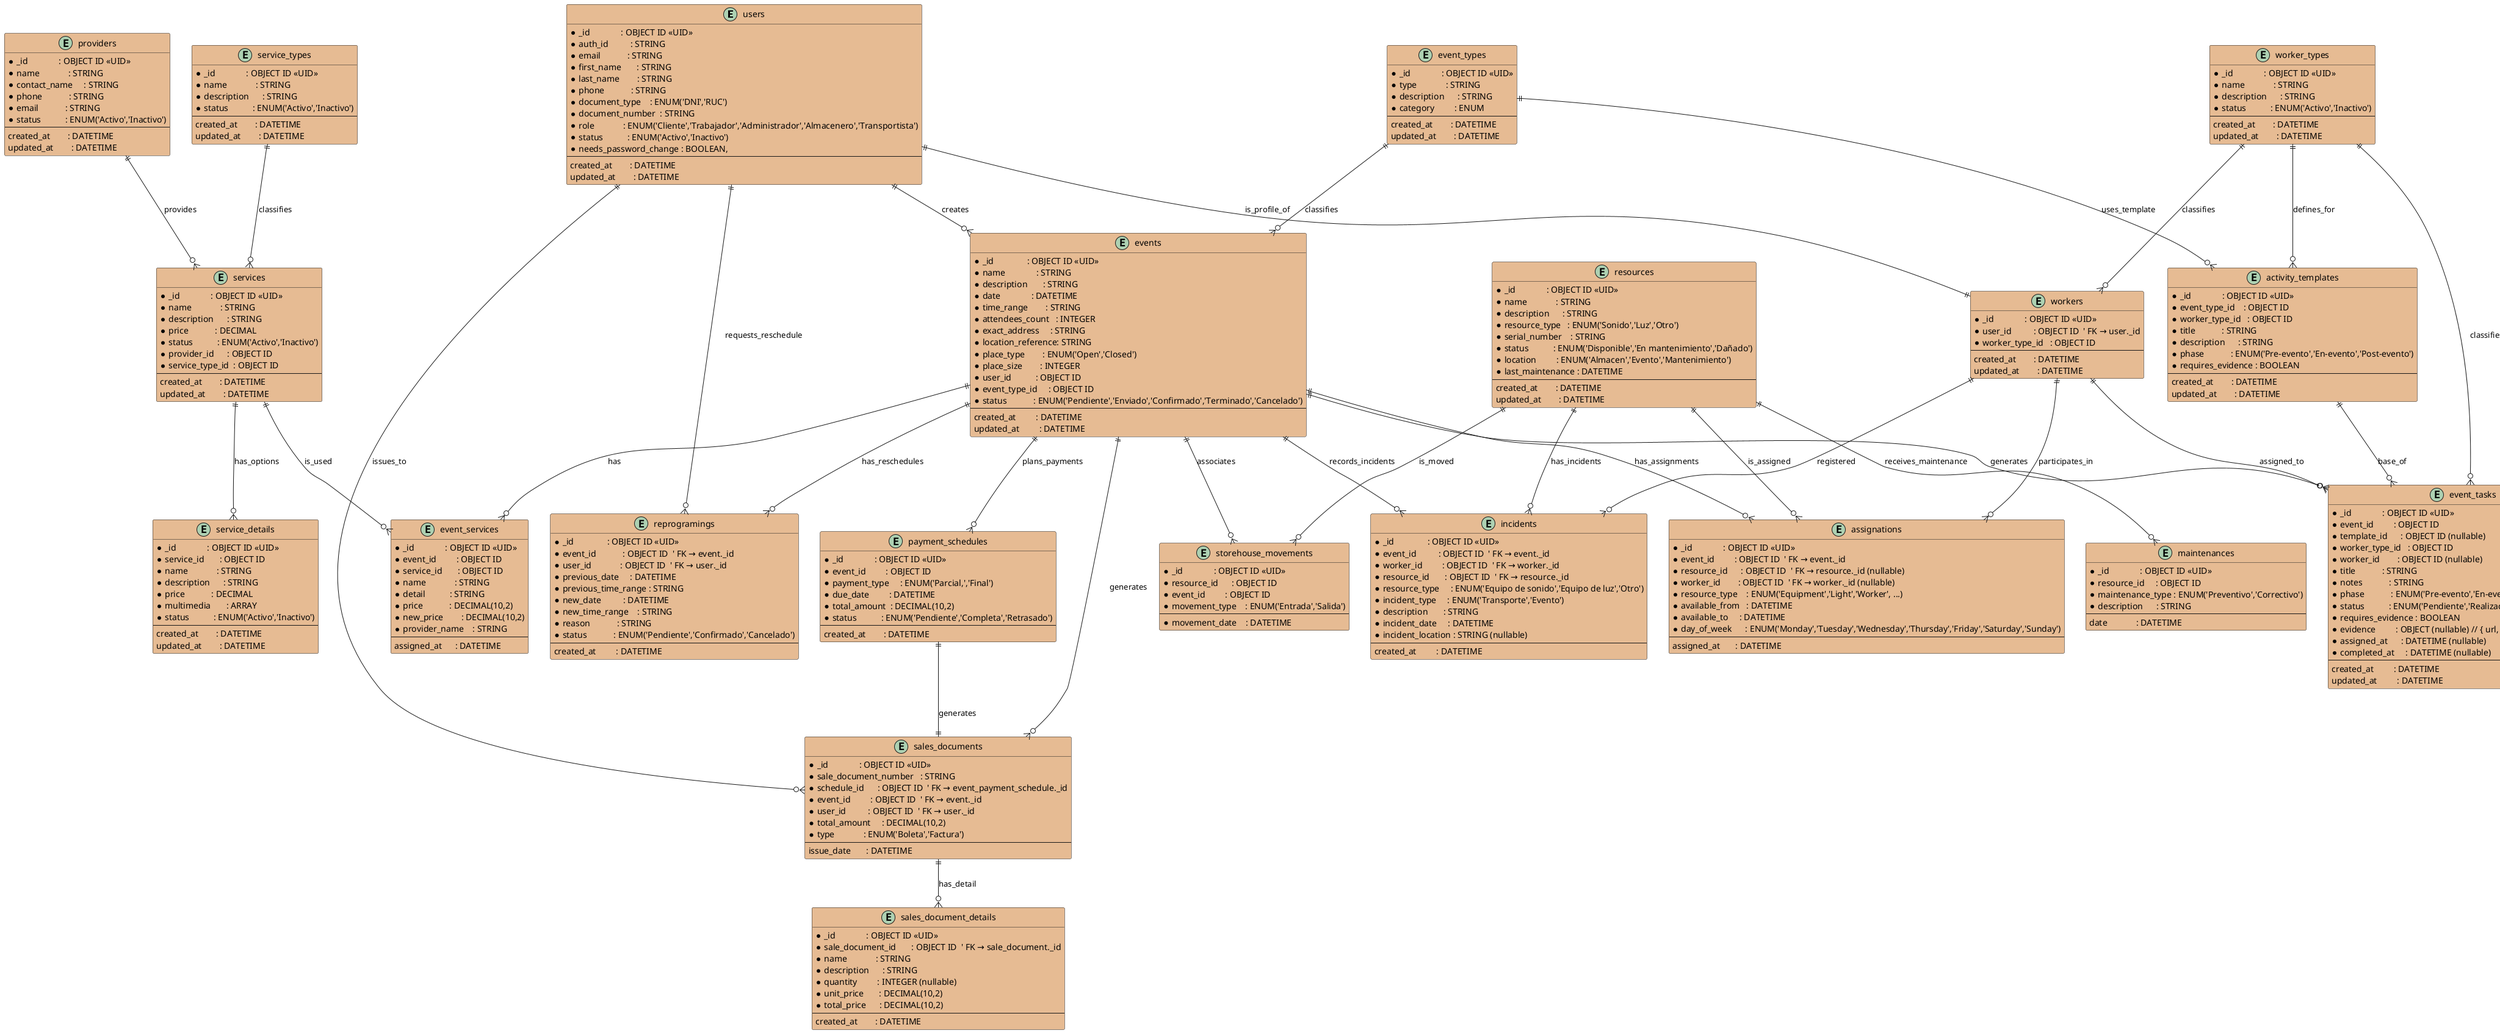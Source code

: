 @startuml levelmusic_diagram

'-----------------------------
' Entities
'-----------------------------

entity users #E6BB93 {
  * _id              : OBJECT ID <<UID>>
  * auth_id          : STRING
  * email            : STRING
  * first_name       : STRING
  * last_name        : STRING
  * phone            : STRING
  * document_type    : ENUM('DNI','RUC')
  * document_number  : STRING
  * role             : ENUM('Cliente','Trabajador','Administrador','Almacenero','Transportista')
  * status           : ENUM('Activo','Inactivo')
  * needs_password_change : BOOLEAN,
  --
  created_at        : DATETIME
  updated_at        : DATETIME
}

entity event_types #E6BB93 {
  * _id              : OBJECT ID <<UID>>
  * type             : STRING
  * description      : STRING
  * category         : ENUM
  --
  created_at        : DATETIME
  updated_at        : DATETIME
}

entity events #E6BB93 {
  * _id               : OBJECT ID <<UID>>
  * name              : STRING
  * description       : STRING
  * date              : DATETIME
  * time_range        : STRING
  * attendees_count   : INTEGER
  * exact_address     : STRING
  * location_reference: STRING
  * place_type        : ENUM('Open','Closed')
  * place_size        : INTEGER
  * user_id           : OBJECT ID
  * event_type_id     : OBJECT ID
  * status            : ENUM('Pendiente','Enviado','Confirmado','Terminado','Cancelado')
  --
  created_at         : DATETIME
  updated_at         : DATETIME
}

entity reprogramings #E6BB93 {
  * _id               : OBJECT ID <<UID>>
  * event_id            : OBJECT ID  ' FK → event._id
  * user_id             : OBJECT ID  ' FK → user._id
  * previous_date     : DATETIME
  * previous_time_range : STRING
  * new_date          : DATETIME
  * new_time_range    : STRING
  * reason            : STRING
  * status            : ENUM('Pendiente','Confirmado','Cancelado')
  --
  created_at         : DATETIME
}

entity service_types #E6BB93 {
  * _id              : OBJECT ID <<UID>>
  * name             : STRING
  * description      : STRING
  * status           : ENUM('Activo','Inactivo')
  --
  created_at        : DATETIME
  updated_at        : DATETIME
}

entity providers #E6BB93 {
  * _id              : OBJECT ID <<UID>>
  * name             : STRING
  * contact_name     : STRING
  * phone            : STRING
  * email            : STRING
  * status           : ENUM('Activo','Inactivo')
  --
  created_at        : DATETIME
  updated_at        : DATETIME
}

entity services #E6BB93 {
  * _id              : OBJECT ID <<UID>>
  * name             : STRING
  * description      : STRING
  * price            : DECIMAL
  * status           : ENUM('Activo','Inactivo')
  * provider_id      : OBJECT ID
  * service_type_id  : OBJECT ID
  --
  created_at        : DATETIME
  updated_at        : DATETIME
}

entity service_details #E6BB93 {
  * _id              : OBJECT ID <<UID>>
  * service_id       : OBJECT ID
  * name             : STRING
  * description      : STRING
  * price            : DECIMAL
  * multimedia       : ARRAY
  * status           : ENUM('Activo','Inactivo')
  --
  created_at        : DATETIME
  updated_at        : DATETIME
}

entity event_services #E6BB93 {
  * _id              : OBJECT ID <<UID>>
  * event_id         : OBJECT ID
  * service_id       : OBJECT ID
  * name             : STRING
  * detail           : STRING
  * price            : DECIMAL(10,2)
  * new_price        : DECIMAL(10,2)
  * provider_name    : STRING
  --
  assigned_at      : DATETIME
}

entity worker_types #E6BB93 {
  * _id              : OBJECT ID <<UID>>
  * name             : STRING
  * description      : STRING
  * status           : ENUM('Activo','Inactivo')
  --
  created_at        : DATETIME
  updated_at        : DATETIME
}

entity workers #E6BB93 {
  * _id              : OBJECT ID <<UID>>
  * user_id          : OBJECT ID  ' FK → user._id
  * worker_type_id   : OBJECT ID
  --
  created_at        : DATETIME
  updated_at        : DATETIME
}

entity incidents #E6BB93 {
  * _id               : OBJECT ID <<UID>>
  * event_id          : OBJECT ID  ' FK → event._id
  * worker_id         : OBJECT ID  ' FK → worker._id
  * resource_id       : OBJECT ID  ' FK → resource._id
  * resource_type     : ENUM('Equipo de sonido','Equipo de luz','Otro')
  * incident_type     : ENUM('Transporte','Evento')
  * description       : STRING
  * incident_date     : DATETIME
  * incident_location : STRING (nullable)
  --
  created_at         : DATETIME
}

entity assignations #E6BB93 {
  * _id              : OBJECT ID <<UID>>
  * event_id         : OBJECT ID  ' FK → event._id
  * resource_id      : OBJECT ID  ' FK → resource._id (nullable)
  * worker_id        : OBJECT ID  ' FK → worker._id (nullable)
  * resource_type    : ENUM('Equipment','Light','Worker', ...)
  * available_from   : DATETIME
  * available_to     : DATETIME
  * day_of_week      : ENUM('Monday','Tuesday','Wednesday','Thursday','Friday','Saturday','Sunday')
  --
  assigned_at       : DATETIME
}

entity resources #E6BB93 {
  * _id              : OBJECT ID <<UID>>
  * name             : STRING
  * description      : STRING
  * resource_type   : ENUM('Sonido','Luz','Otro')
  * serial_number    : STRING
  * status           : ENUM('Disponible','En mantenimiento','Dañado')
  * location         : ENUM('Almacen','Evento','Mantenimiento')
  * last_maintenance : DATETIME
  --
  created_at        : DATETIME
  updated_at        : DATETIME
}

entity maintenances #E6BB93 {
  * _id              : OBJECT ID <<UID>>
  * resource_id     : OBJECT ID
  * maintenance_type : ENUM('Preventivo','Correctivo')
  * description      : STRING
  --
  date             : DATETIME
}

entity storehouse_movements #E6BB93 {
  * _id              : OBJECT ID <<UID>>
  * resource_id      : OBJECT ID
  * event_id         : OBJECT ID
  * movement_type    : ENUM('Entrada','Salida')
  --
  * movement_date    : DATETIME
}

entity activity_templates #E6BB93 {
  * _id              : OBJECT ID <<UID>>
  * event_type_id    : OBJECT ID
  * worker_type_id   : OBJECT ID
  * title            : STRING
  * description      : STRING
  * phase            : ENUM('Pre-evento','En-evento','Post-evento')
  * requires_evidence : BOOLEAN
  --
  created_at        : DATETIME
  updated_at        : DATETIME
}

entity event_tasks #E6BB93 {
  * _id              : OBJECT ID <<UID>>
  * event_id         : OBJECT ID
  * template_id      : OBJECT ID (nullable)
  * worker_type_id   : OBJECT ID
  * worker_id        : OBJECT ID (nullable)
  * title            : STRING
  * notes            : STRING
  * phase            : ENUM('Pre-evento','En-evento','Post-evento')
  * status           : ENUM('Pendiente','Realizado')
  * requires_evidence : BOOLEAN
  * evidence         : OBJECT (nullable) // { url, name, mimetype, size }
  * assigned_at      : DATETIME (nullable) 
  * completed_at     : DATETIME (nullable) 
  --
  created_at         : DATETIME
  updated_at         : DATETIME
}

entity payment_schedules #E6BB93 {
  * _id              : OBJECT ID <<UID>>
  * event_id         : OBJECT ID
  * payment_type     : ENUM('Parcial,','Final')
  * due_date         : DATETIME
  * total_amount  : DECIMAL(10,2)
  * status           : ENUM('Pendiente','Completa','Retrasado')
  --
  created_at        : DATETIME
}

entity sales_documents #E6BB93 {
  * _id              : OBJECT ID <<UID>>
  * sale_document_number   : STRING
  * schedule_id      : OBJECT ID  ' FK → event_payment_schedule._id
  * event_id         : OBJECT ID  ' FK → event._id
  * user_id          : OBJECT ID  ' FK → user._id
  * total_amount     : DECIMAL(10,2)
  * type             : ENUM('Boleta','Factura')
  --
  issue_date       : DATETIME
}

entity sales_document_details #E6BB93 {
  * _id              : OBJECT ID <<UID>>
  * sale_document_id       : OBJECT ID  ' FK → sale_document._id
  * name             : STRING
  * description      : STRING
  * quantity         : INTEGER (nullable)
  * unit_price       : DECIMAL(10,2)
  * total_price      : DECIMAL(10,2)
  --
  created_at        : DATETIME
}

'-----------------------------
' Relationships
'-----------------------------
users                      ||--o{ events                       : creates
event_types                ||--o{ events                       : classifies
events                     ||--o{ event_services               : has
services                   ||--o{ event_services               : is_used
service_types              ||--o{ services                     : classifies
providers                  ||--o{ services                     : provides
services                   ||--o{ service_details              : has_options

users                      ||--|| workers                      : is_profile_of
worker_types               ||--o{ workers                      : classifies

events                     ||--o{ storehouse_movements         : associates
resources                  ||--o{ storehouse_movements         : is_moved
resources                  ||--o{ maintenances        : receives_maintenance

event_types                ||--o{ activity_templates           : uses_template
worker_types               ||--o{ activity_templates           : defines_for

users                      ||--o{ reprogramings                : requests_reschedule
events                     ||--o{ reprogramings                : has_reschedules

events                     ||--o{ event_tasks                  : generates
activity_templates         ||--o{ event_tasks                  : base_of
worker_types               ||--o{ event_tasks                  : classifies
workers                    ||--o{ event_tasks                  : assigned_to

events                     ||--o{ assignations                 : has_assignments
workers                    ||--o{ assignations                 : participates_in
resources                  ||--o{ assignations                 : is_assigned

events                     ||--o{ payment_schedules      : plans_payments

events                     ||--o{ sales_documents              : generates
users                      ||--o{ sales_documents              : issues_to
payment_schedules    ||--|| sales_documents              : generates

sales_documents            ||--o{ sales_document_details       : has_detail
events                     ||--o{ incidents                    : records_incidents
workers                    ||--o{ incidents                    : registered
resources                  ||--o{ incidents                    : has_incidents

@enduml
